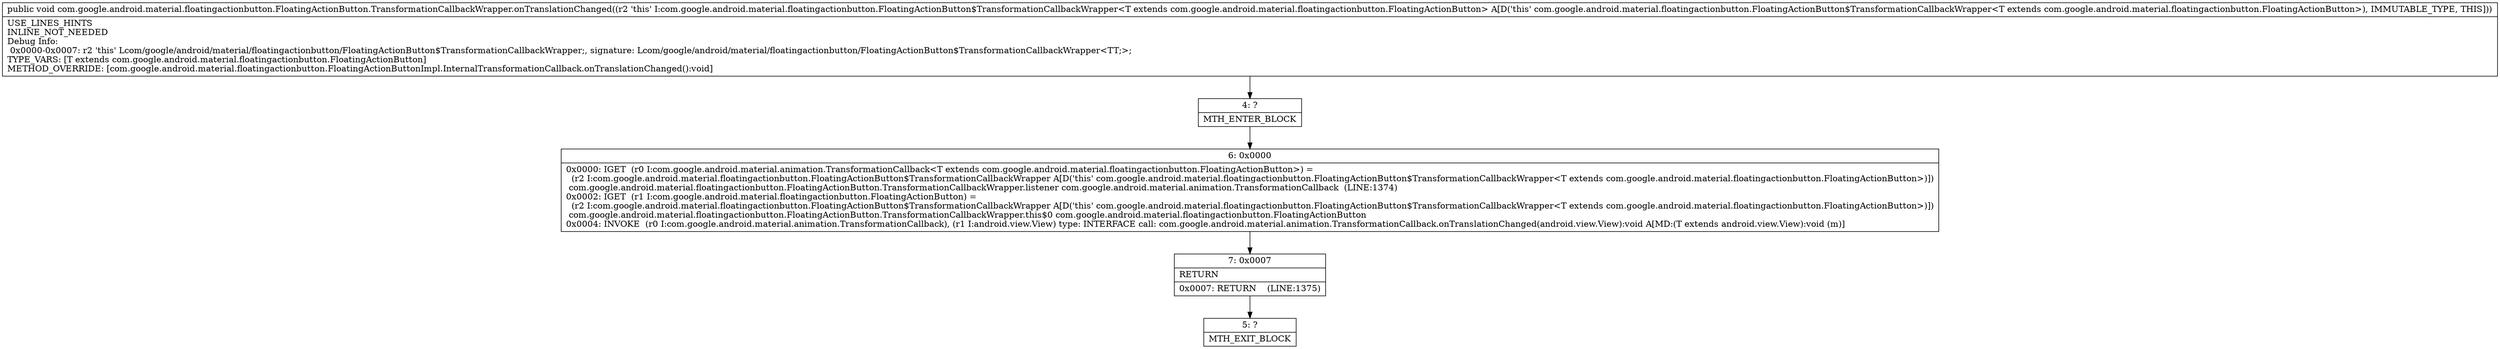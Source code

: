 digraph "CFG forcom.google.android.material.floatingactionbutton.FloatingActionButton.TransformationCallbackWrapper.onTranslationChanged()V" {
Node_4 [shape=record,label="{4\:\ ?|MTH_ENTER_BLOCK\l}"];
Node_6 [shape=record,label="{6\:\ 0x0000|0x0000: IGET  (r0 I:com.google.android.material.animation.TransformationCallback\<T extends com.google.android.material.floatingactionbutton.FloatingActionButton\>) = \l  (r2 I:com.google.android.material.floatingactionbutton.FloatingActionButton$TransformationCallbackWrapper A[D('this' com.google.android.material.floatingactionbutton.FloatingActionButton$TransformationCallbackWrapper\<T extends com.google.android.material.floatingactionbutton.FloatingActionButton\>)])\l com.google.android.material.floatingactionbutton.FloatingActionButton.TransformationCallbackWrapper.listener com.google.android.material.animation.TransformationCallback  (LINE:1374)\l0x0002: IGET  (r1 I:com.google.android.material.floatingactionbutton.FloatingActionButton) = \l  (r2 I:com.google.android.material.floatingactionbutton.FloatingActionButton$TransformationCallbackWrapper A[D('this' com.google.android.material.floatingactionbutton.FloatingActionButton$TransformationCallbackWrapper\<T extends com.google.android.material.floatingactionbutton.FloatingActionButton\>)])\l com.google.android.material.floatingactionbutton.FloatingActionButton.TransformationCallbackWrapper.this$0 com.google.android.material.floatingactionbutton.FloatingActionButton \l0x0004: INVOKE  (r0 I:com.google.android.material.animation.TransformationCallback), (r1 I:android.view.View) type: INTERFACE call: com.google.android.material.animation.TransformationCallback.onTranslationChanged(android.view.View):void A[MD:(T extends android.view.View):void (m)]\l}"];
Node_7 [shape=record,label="{7\:\ 0x0007|RETURN\l|0x0007: RETURN    (LINE:1375)\l}"];
Node_5 [shape=record,label="{5\:\ ?|MTH_EXIT_BLOCK\l}"];
MethodNode[shape=record,label="{public void com.google.android.material.floatingactionbutton.FloatingActionButton.TransformationCallbackWrapper.onTranslationChanged((r2 'this' I:com.google.android.material.floatingactionbutton.FloatingActionButton$TransformationCallbackWrapper\<T extends com.google.android.material.floatingactionbutton.FloatingActionButton\> A[D('this' com.google.android.material.floatingactionbutton.FloatingActionButton$TransformationCallbackWrapper\<T extends com.google.android.material.floatingactionbutton.FloatingActionButton\>), IMMUTABLE_TYPE, THIS]))  | USE_LINES_HINTS\lINLINE_NOT_NEEDED\lDebug Info:\l  0x0000\-0x0007: r2 'this' Lcom\/google\/android\/material\/floatingactionbutton\/FloatingActionButton$TransformationCallbackWrapper;, signature: Lcom\/google\/android\/material\/floatingactionbutton\/FloatingActionButton$TransformationCallbackWrapper\<TT;\>;\lTYPE_VARS: [T extends com.google.android.material.floatingactionbutton.FloatingActionButton]\lMETHOD_OVERRIDE: [com.google.android.material.floatingactionbutton.FloatingActionButtonImpl.InternalTransformationCallback.onTranslationChanged():void]\l}"];
MethodNode -> Node_4;Node_4 -> Node_6;
Node_6 -> Node_7;
Node_7 -> Node_5;
}

